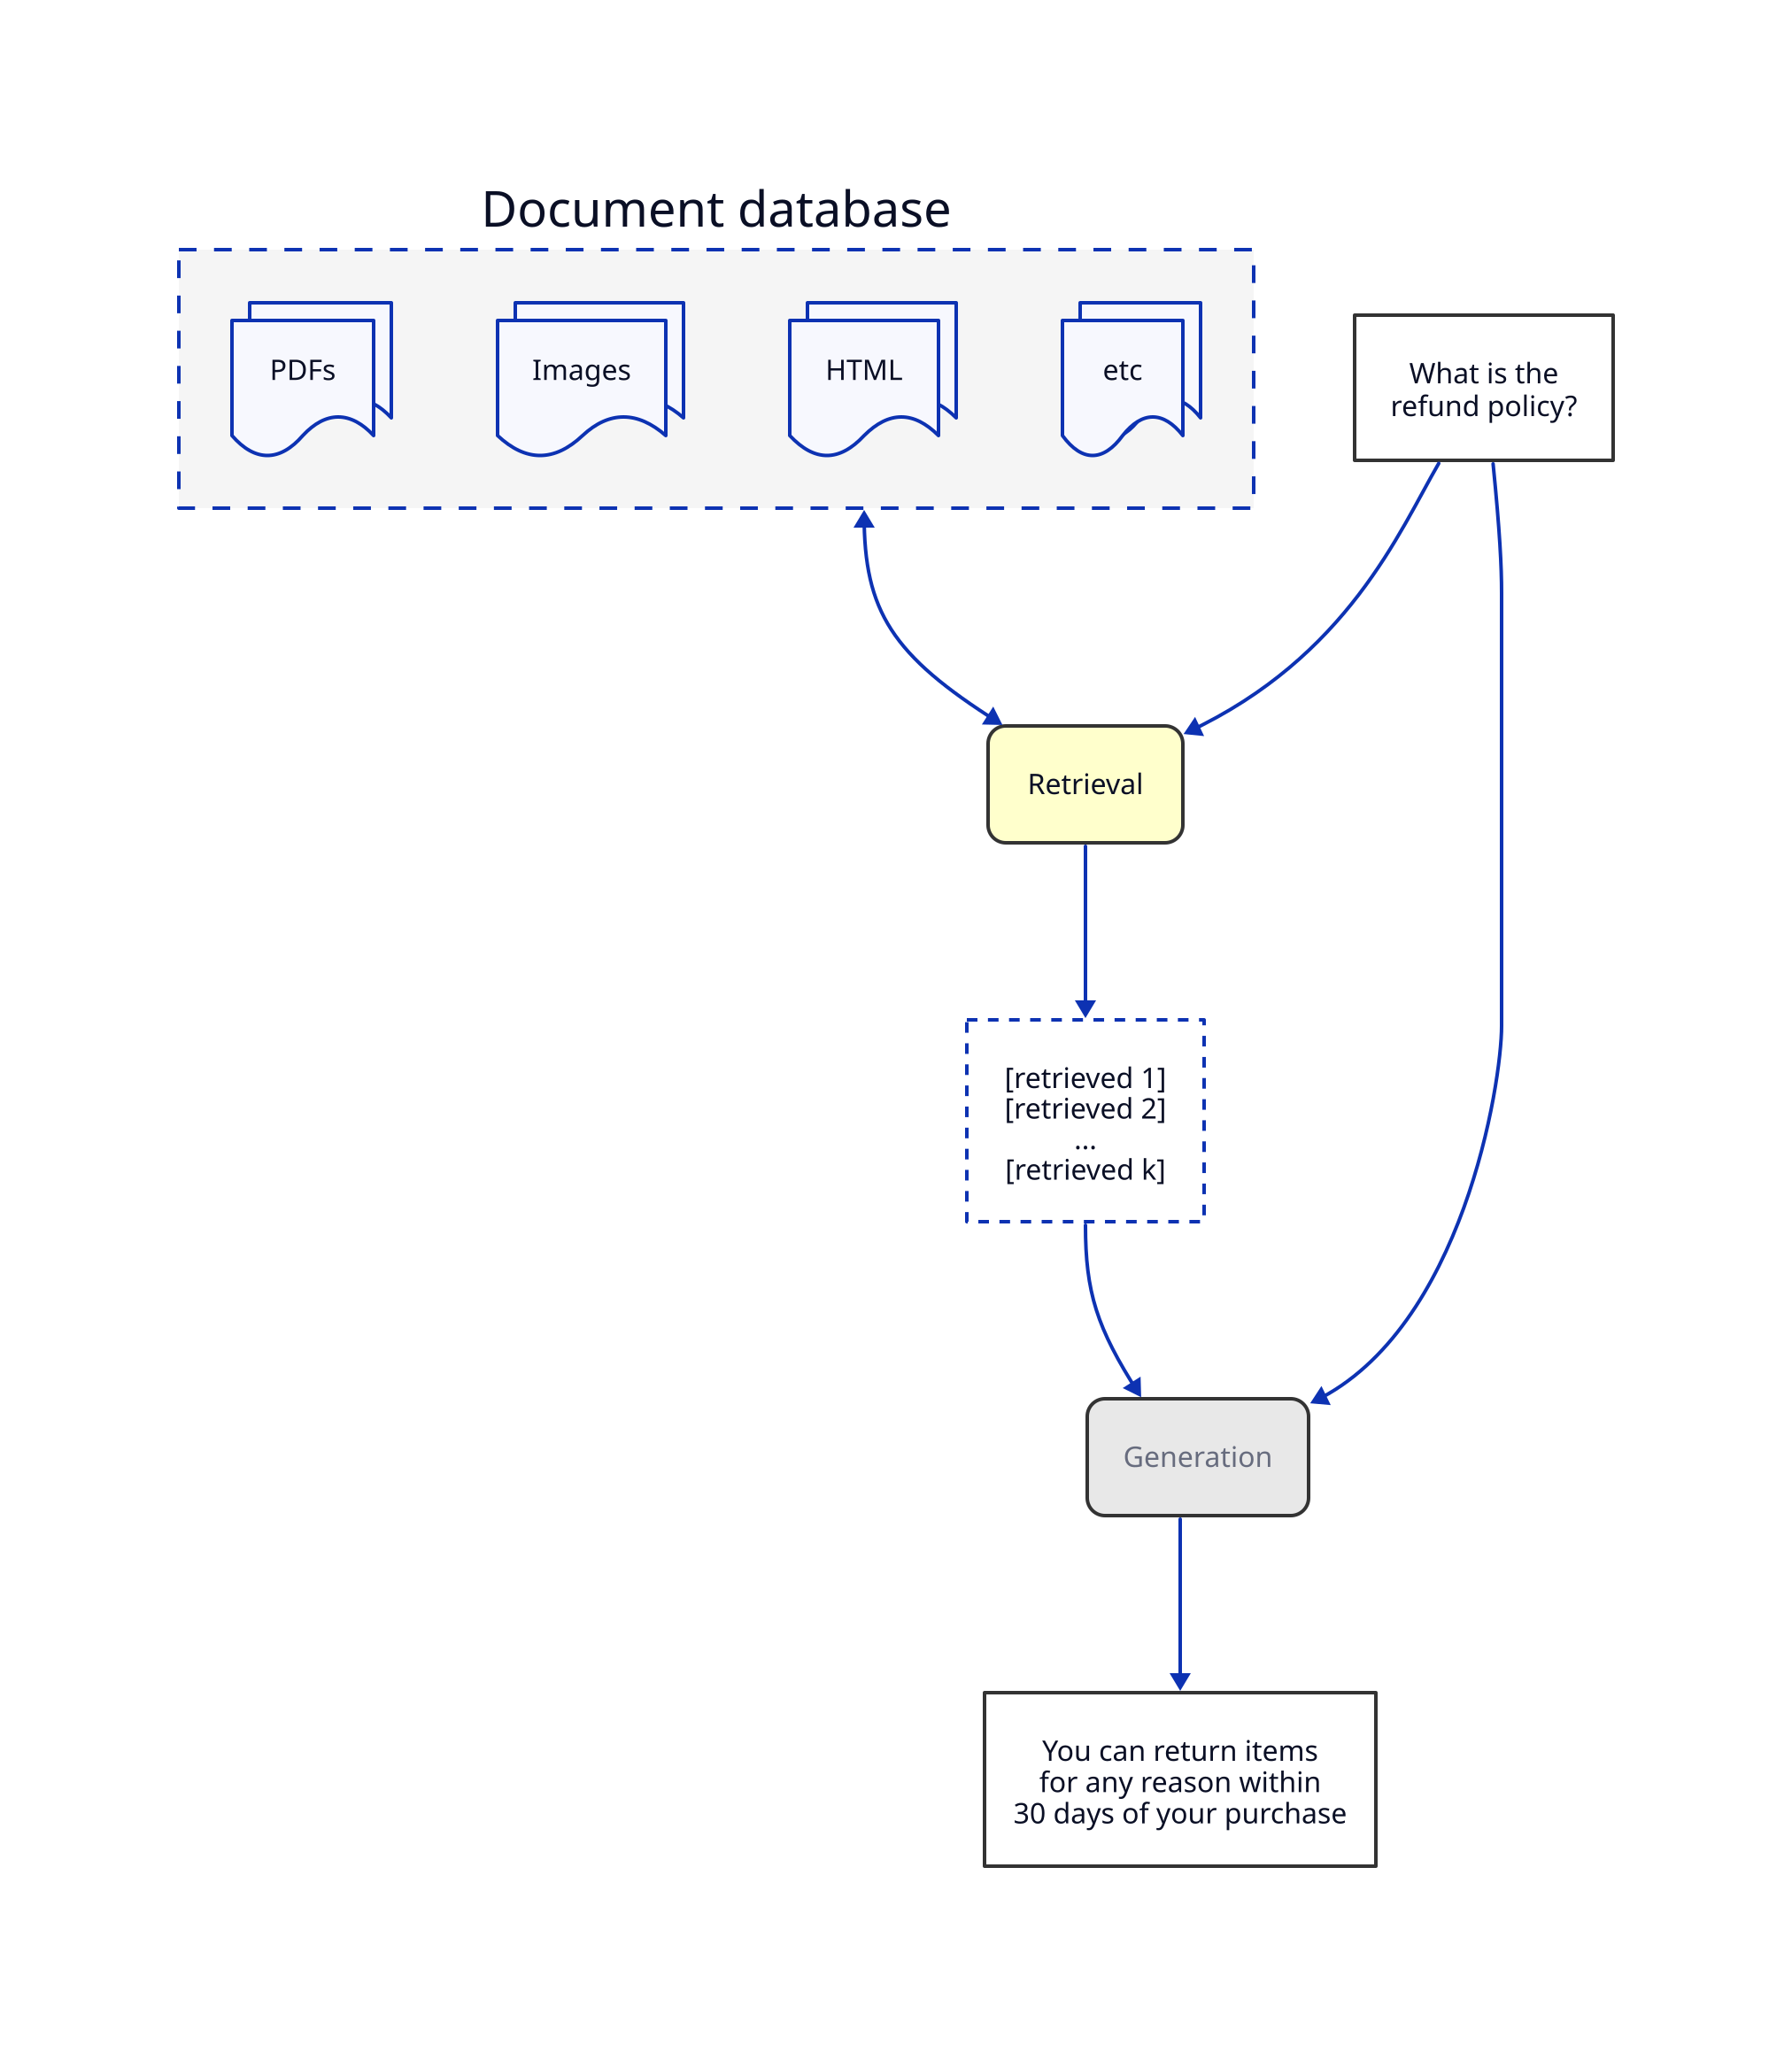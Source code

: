 # Define reusable style classes
classes: {
  process: {
    style: {
      stroke: "#333"
      border-radius: 10
    }
  }

  io: {
  }

  retrieval-box: {
    style: {
      fill: "#ffffcc"
    }
  }

  data: {
    style.multiple: true
    shape: document
  }

  generation-box: {
    style: {
      fill: "#e8e8e8"
      italic: true
    }
  }

  dashed-container: {
    style: {
      stroke-dash: 5
      fill: "#f5f5f5"
    }
  }

  text-box: {
    style: {
      fill: "#ffffff"
      stroke: "#333"
    }
  }

  retrieved-docs: {
    style: {
      stroke-dash: 3
      fill: "#ffffff"
    }
  }
}

# Document database with stacked documents
docs: Document database {
  class: dashed-container

  pdfs: PDFs {
    class: data
  }
  img: Images {
    class: data
  }
  html: HTML {
  class: data
  }
  etc: {
  class: data
  }
}

# Retrieval process
retrieval: Retrieval {
  class: [process; retrieval-box]
}

# Retrieved documents
retrieved: "[retrieved 1]\n[retrieved 2]\n...\n[retrieved k]" {
  class: retrieved-docs
}

# Generation process
generation: Generation {
  class: [process; generation-box]
}

# User query
query: "What is the\nrefund policy?" {
  class: [io; text-box]
}

# Generated answer
answer: "You can return items\nfor any reason within\n30 days of your purchase" {
  class: [io; text-box]
}

# Connections
docs <-> retrieval: {
  style.stroke-width: 2
}
retrieval -> retrieved: {
  style.stroke-width: 2
}
retrieved -> generation: {
  style.stroke-width: 2
}
query -> retrieval: {
  style.stroke-width: 2
}
query -> generation: {
  style.stroke-width: 2
}
generation -> answer: {
  style.stroke-width: 2
}
